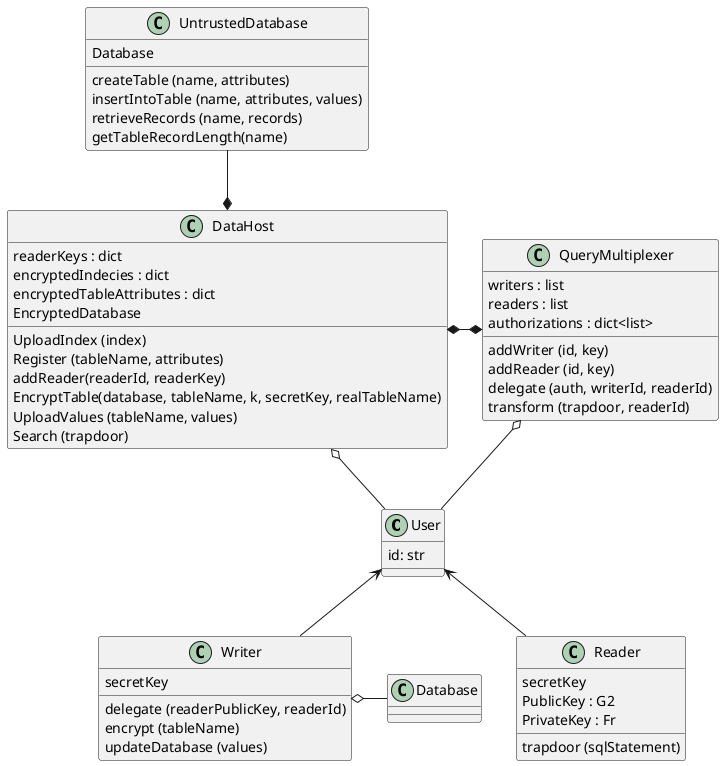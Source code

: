 @startuml scheme
class User
User : id: str
class UntrustedDatabase
class Reader
class Writer
class Database
class QueryMultiplexer
class DataHost

Reader : secretKey
Reader : PublicKey : G2
Reader : PrivateKey : Fr

Writer : secretKey
DataHost : readerKeys : dict
DataHost : encryptedIndecies : dict
DataHost : encryptedTableAttributes : dict
DataHost : EncryptedDatabase
DataHost : UploadIndex (index)
DataHost : Register (tableName, attributes)
DataHost : addReader(readerId, readerKey)
DataHost : EncryptTable(database, tableName, k, secretKey, realTableName)
DataHost : UploadValues (tableName, values)
DataHost : Search (trapdoor)


QueryMultiplexer : writers : list
QueryMultiplexer : readers : list
QueryMultiplexer : authorizations : dict<list>
QueryMultiplexer : addWriter (id, key)
QueryMultiplexer : addReader (id, key)
QueryMultiplexer : delegate (auth, writerId, readerId)
QueryMultiplexer : transform (trapdoor, readerId)

UntrustedDatabase : Database
UntrustedDatabase : createTable (name, attributes)
UntrustedDatabase : insertIntoTable (name, attributes, values)
UntrustedDatabase : retrieveRecords (name, records)
UntrustedDatabase : getTableRecordLength(name)

Writer : delegate (readerPublicKey, readerId)
Writer : encrypt (tableName)
Writer : updateDatabase (values)

Reader : trapdoor (sqlStatement)

UntrustedDatabase --* DataHost
DataHost *-* QueryMultiplexer
QueryMultiplexer o-- User
DataHost o-- User
User <-- Reader
User <-- Writer
Writer o- Database
@enduml